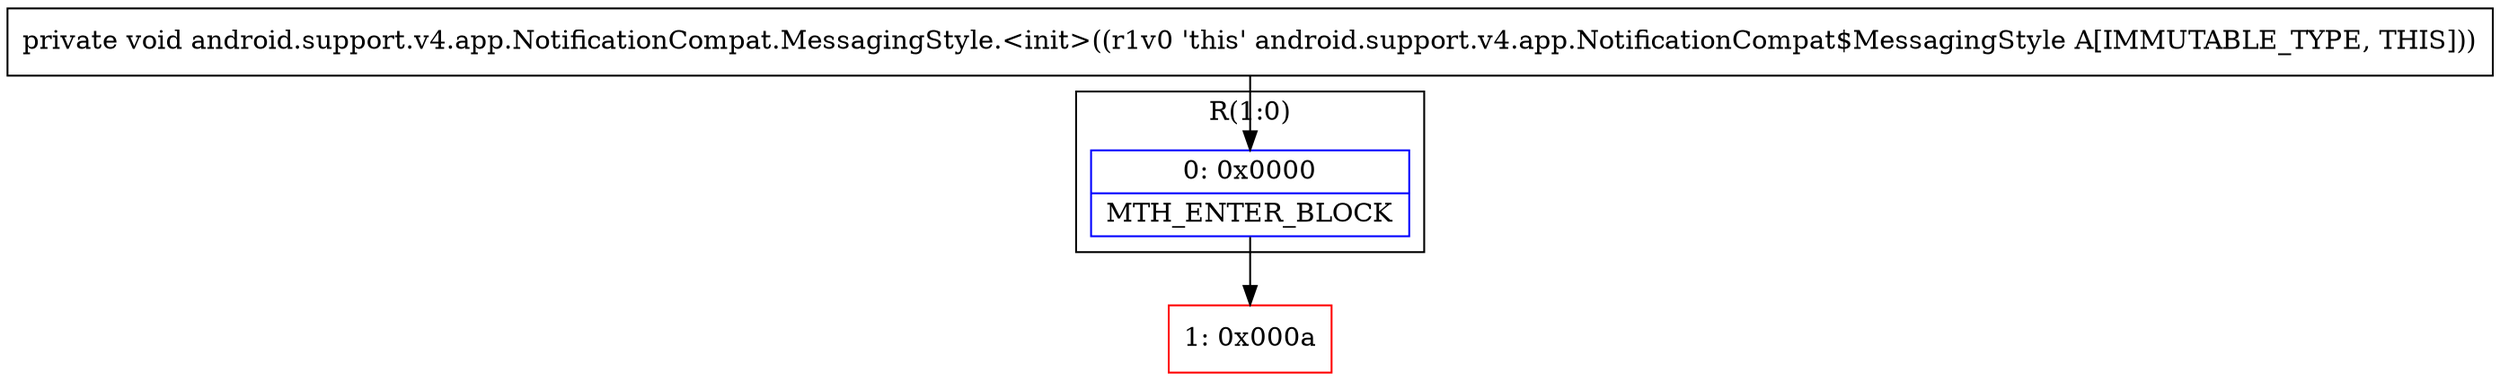 digraph "CFG forandroid.support.v4.app.NotificationCompat.MessagingStyle.\<init\>()V" {
subgraph cluster_Region_1618320478 {
label = "R(1:0)";
node [shape=record,color=blue];
Node_0 [shape=record,label="{0\:\ 0x0000|MTH_ENTER_BLOCK\l}"];
}
Node_1 [shape=record,color=red,label="{1\:\ 0x000a}"];
MethodNode[shape=record,label="{private void android.support.v4.app.NotificationCompat.MessagingStyle.\<init\>((r1v0 'this' android.support.v4.app.NotificationCompat$MessagingStyle A[IMMUTABLE_TYPE, THIS])) }"];
MethodNode -> Node_0;
Node_0 -> Node_1;
}

